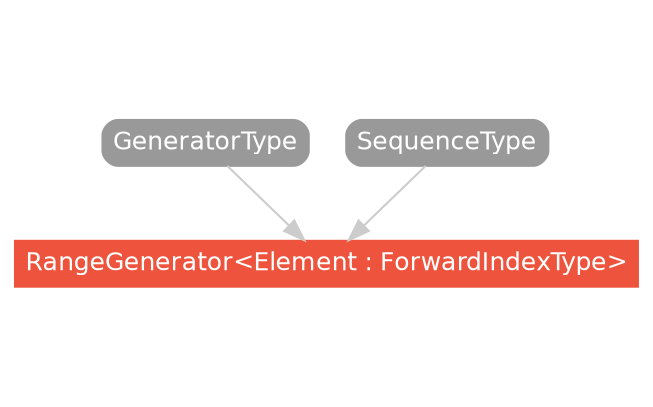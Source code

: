 strict digraph "RangeGenerator<Element : ForwardIndexType> - Type Hierarchy - SwiftDoc.org" {
    pad="0.1,0.8"
    node [shape=box, style="filled,rounded", color="#999999", fillcolor="#999999", fontcolor=white, fontname=Helvetica, fontnames="Helvetica,sansserif", fontsize=12, margin="0.07,0.05", height="0.3"]
    edge [color="#cccccc"]
    "GeneratorType" [URL="/protocol/GeneratorType/hierarchy/"]
    "RangeGenerator<Element : ForwardIndexType>" [URL="/type/RangeGenerator/", style="filled", fillcolor="#ee543d", color="#ee543d"]
    "SequenceType" [URL="/protocol/SequenceType/hierarchy/"]    "GeneratorType" -> "RangeGenerator<Element : ForwardIndexType>"
    "SequenceType" -> "RangeGenerator<Element : ForwardIndexType>"
    subgraph Types {
        rank = max; "RangeGenerator<Element : ForwardIndexType>";
    }
}